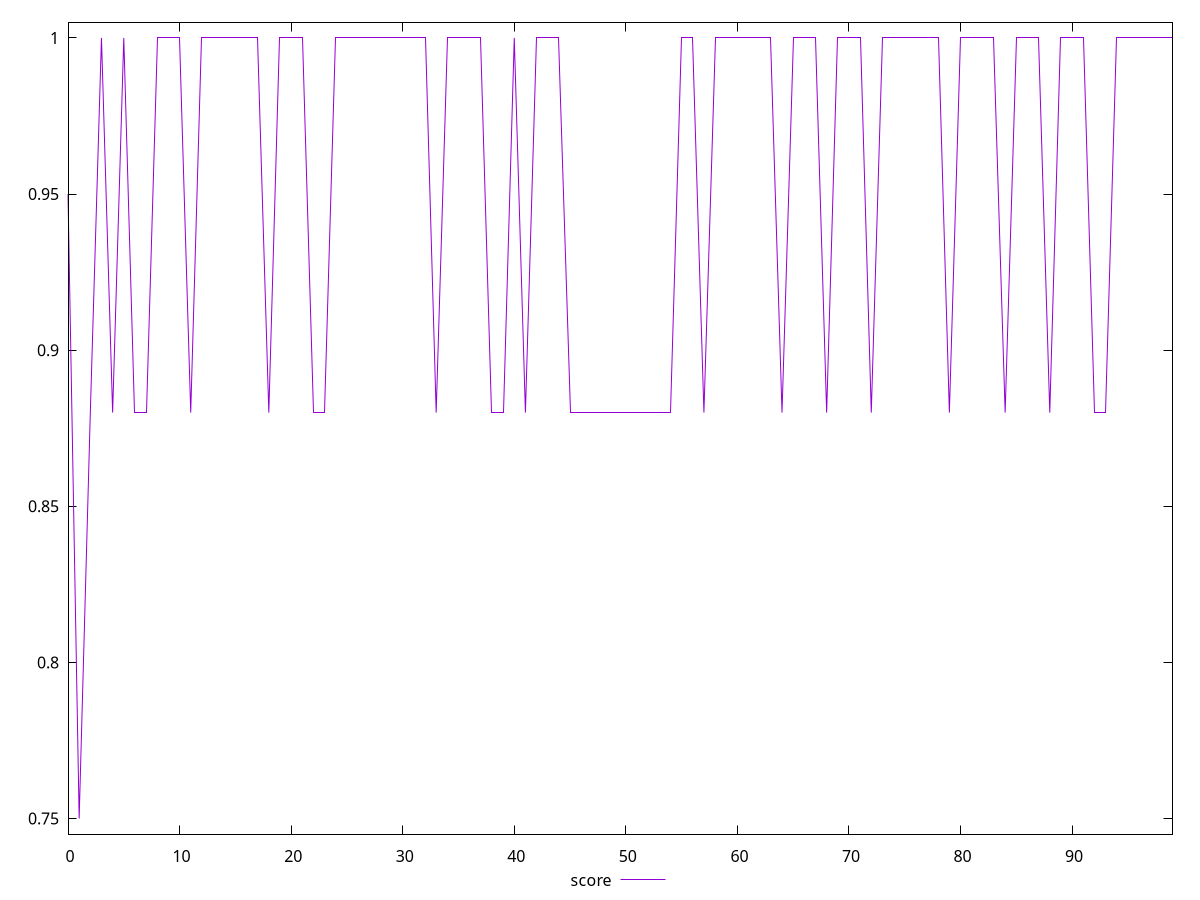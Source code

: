 reset

$score <<EOF
0 0.95
1 0.75
2 0.88
3 1
4 0.88
5 1
6 0.88
7 0.88
8 1
9 1
10 1
11 0.88
12 1
13 1
14 1
15 1
16 1
17 1
18 0.88
19 1
20 1
21 1
22 0.88
23 0.88
24 1
25 1
26 1
27 1
28 1
29 1
30 1
31 1
32 1
33 0.88
34 1
35 1
36 1
37 1
38 0.88
39 0.88
40 1
41 0.88
42 1
43 1
44 1
45 0.88
46 0.88
47 0.88
48 0.88
49 0.88
50 0.88
51 0.88
52 0.88
53 0.88
54 0.88
55 1
56 1
57 0.88
58 1
59 1
60 1
61 1
62 1
63 1
64 0.88
65 1
66 1
67 1
68 0.88
69 1
70 1
71 1
72 0.88
73 1
74 1
75 1
76 1
77 1
78 1
79 0.88
80 1
81 1
82 1
83 1
84 0.88
85 1
86 1
87 1
88 0.88
89 1
90 1
91 1
92 0.88
93 0.88
94 1
95 1
96 1
97 1
98 1
99 1
EOF

set key outside below
set xrange [0:99]
set yrange [0.745:1.005]
set trange [0.745:1.005]
set terminal svg size 640, 500 enhanced background rgb 'white'
set output "report/report_00029_2021-02-24T13-36-40.390Z/unminified-javascript/samples/agenda/score/values.svg"

plot $score title "score" with line

reset
